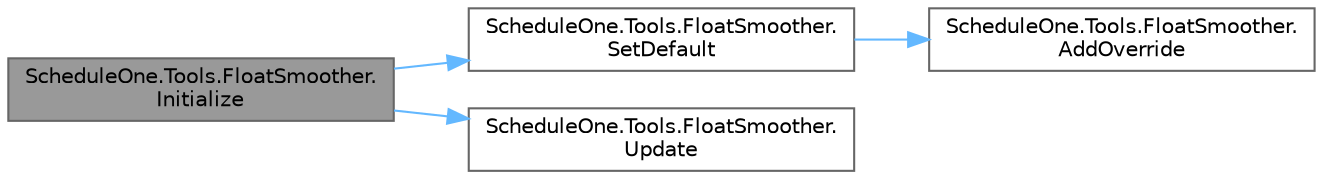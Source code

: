 digraph "ScheduleOne.Tools.FloatSmoother.Initialize"
{
 // LATEX_PDF_SIZE
  bgcolor="transparent";
  edge [fontname=Helvetica,fontsize=10,labelfontname=Helvetica,labelfontsize=10];
  node [fontname=Helvetica,fontsize=10,shape=box,height=0.2,width=0.4];
  rankdir="LR";
  Node1 [id="Node000001",label="ScheduleOne.Tools.FloatSmoother.\lInitialize",height=0.2,width=0.4,color="gray40", fillcolor="grey60", style="filled", fontcolor="black",tooltip=" "];
  Node1 -> Node2 [id="edge1_Node000001_Node000002",color="steelblue1",style="solid",tooltip=" "];
  Node2 [id="Node000002",label="ScheduleOne.Tools.FloatSmoother.\lSetDefault",height=0.2,width=0.4,color="grey40", fillcolor="white", style="filled",URL="$class_schedule_one_1_1_tools_1_1_float_smoother.html#a43935016acafefb85f101e04b16514c3",tooltip=" "];
  Node2 -> Node3 [id="edge2_Node000002_Node000003",color="steelblue1",style="solid",tooltip=" "];
  Node3 [id="Node000003",label="ScheduleOne.Tools.FloatSmoother.\lAddOverride",height=0.2,width=0.4,color="grey40", fillcolor="white", style="filled",URL="$class_schedule_one_1_1_tools_1_1_float_smoother.html#ab189cfc8fdadfd895043b44bf4cdb9f1",tooltip=" "];
  Node1 -> Node4 [id="edge3_Node000001_Node000004",color="steelblue1",style="solid",tooltip=" "];
  Node4 [id="Node000004",label="ScheduleOne.Tools.FloatSmoother.\lUpdate",height=0.2,width=0.4,color="grey40", fillcolor="white", style="filled",URL="$class_schedule_one_1_1_tools_1_1_float_smoother.html#a62dc6973be083fb6565c8ad3e2cc349f",tooltip=" "];
}
